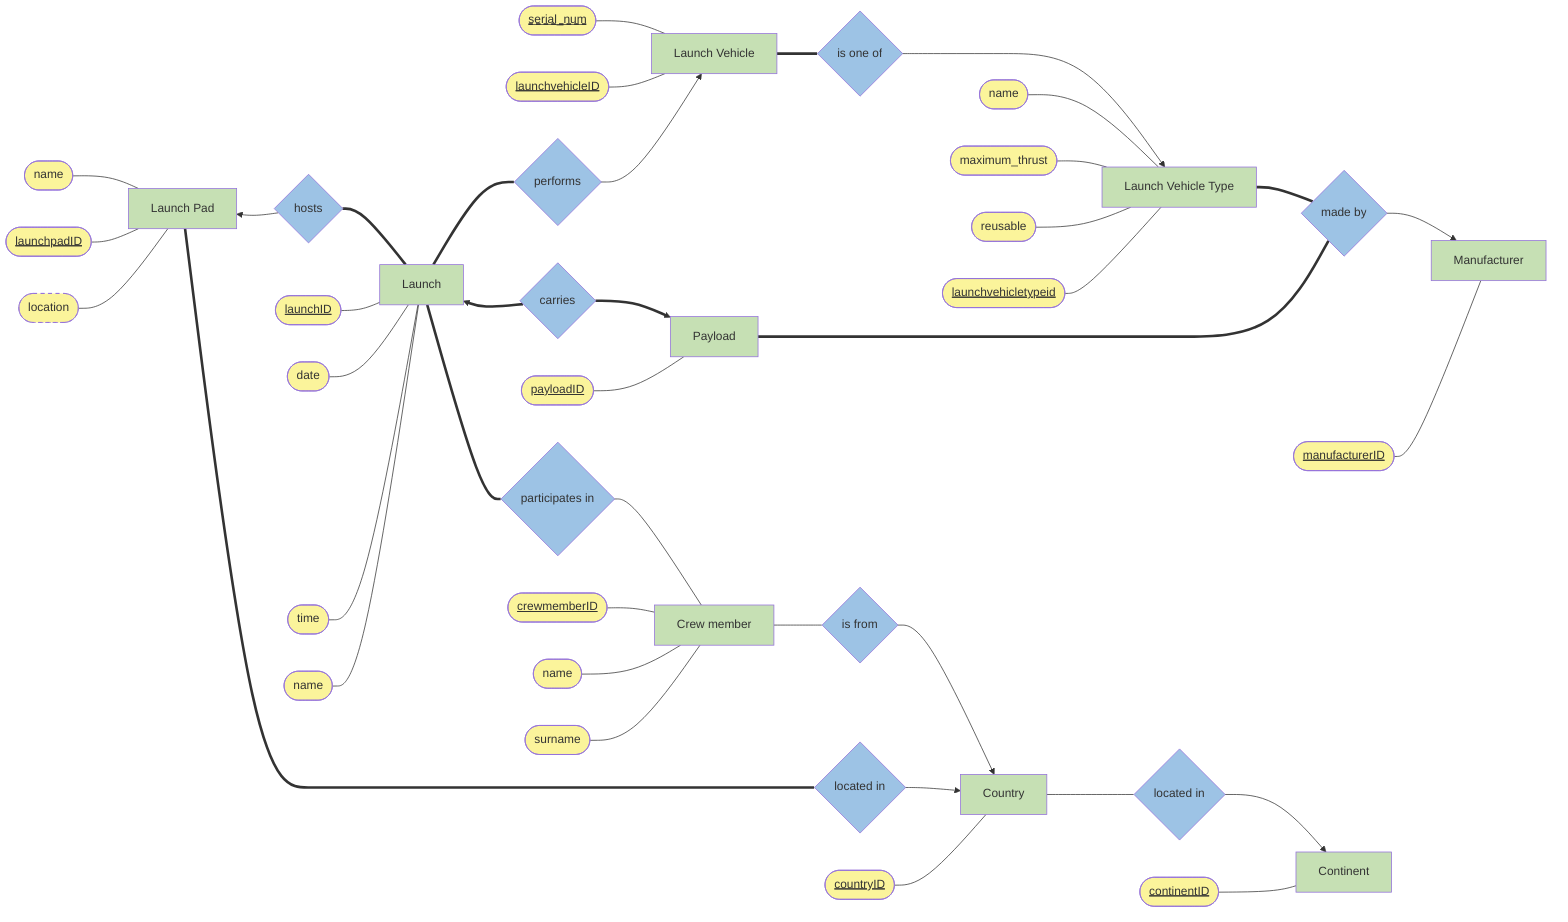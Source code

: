 graph LR
    %% ===
    %% LAUNCHPAD
    %% ---
    %% Rule: A launchpad hosts multiple launches over time, and each launch is hosted by exactly one launchpad. Therefore, Launchpads will be created in the database even before the first launch is hosted there.
    LP[Launch Pad]:::entity ~~~ H{hosts}:::weakRelation --> LP
    H ~~~ LP
    %% Rule: A launchpad is located in a country, and a country, in turn, is located on a continent.
    LP === Lli{located in}:::relation
    %% Rule: Each launchpad has a name and a location.
    lpn([name]):::attr --- LP
    lpid([launchpadID]):::pk --- LP
    lplo([location]):::attr --- LP
    style lplo stroke-dasharray: 5 5
    %% ===
    %% LAUNCH
    %% ---
    %% Rule: A launch requires a launchpad that hosts it, a launch vehicle (the rocket), and the payload.
    H === L[Launch]:::weakEntity
    L === Pa
    %% Rule: Each launch is performed by a launch vehicle. The serial number for the launch vehicle should be recorded. A launch vehicle can perform multiple launches over time.
    L === Pl{performs}:::relation
    %% Rule: For a launch, the date, time and name should be recorded as well as whether it is a crewed launch or not.
    L ~~~ Cp{carries}:::relation ==> L
    Cp ~~~ L
    lid([launchID]):::pk --- L
    ld([date]):::attr --- L
    lt([time]):::attr --- L
    ln([name]):::attr --- L

    %% ===
    %% LAUNCH VEHICLE
    %% ---
    lvsn([serial_num]):::disc --- LV
    lvid([launchvehicleID]):::pk --- LV
    Pl --> LV[Launch Vehicle]:::weakEntity
    LV === Isa{is one of}:::weakRelation

    %% ===
    %% LAUNCH VEHICLE TYPE
    %% ---
    %% Rule: A specific manufacturer makes each launch vehicle type, and a manufacturer can make many different launch vehicle types.
    LVT[Launch Vehicle Type]:::entity === Mb{made by}:::relation
    %% Rule: Each launch vehicle is of a specific launch vehicle type. The name, maximum thrust and whether it is reusable need to be recorded for the launch vehicle type.
    Isa ---> LVT
    lvtn([name]):::attr --- LVT
    lvtt([maximum_thrust]):::attr --- LVT
    lvtr([reusable]):::attr --- LVT
    lvtid([launchvehicletypeid]):::pk --- LVT
    %% ===
    %% PAYLOAD
    %% ---
    %% Rule: Each launch carries one payload, and a payload is only carried by one launch.
    %% Rule: A manufacturer also makes each payload, and a manufacturer can make many different payloads over time.
    Cp ==> P[Payload]:::entity
    P === Mb
    plid([payloadID]):::pk --- P

    %% ===
    %% Manufacturer
    %% ---
    %% Rule: A manufacturer also makes each payload, and a manufacturer can make many different payloads over time.
    %% Rule: A specific manufacturer makes each launch vehicle type, and a manufacturer can make many different launch vehicle types.
    Mb --> M[Manufacturer]:::entity
    mid([manufacturerID]):::pk --- M
    %% ===
    %% CREW
    %% ---
    %% Rule: Multiple crew members can be carried on a crewed launch, and each crew member can be carried on multiple launches over time.
    %% Rule: Each crew member has a nationality (the country they come from), and their name and surname also need to be recorded.
    %% Rule: Crew members can appear in the database before they launch for the first time
    Pa{participates in}:::relation --- C[Crew member]:::entity
    C --- If{is from}:::relation
    cid([crewmemberID]):::pk --- C
    cn([name]):::attr --- C
    cs([surname]):::attr --- C

    %% ===
    %% COUNTRY
    %% ---
    %% Rule: Each crew member has a nationality (the country they come from), and their name and surname also need to be recorded.
    If --> Cu
    %% Rule: A launchpad is located in a country, and a country, in turn, is located on a continent.
    Lli --> Cu
    Cu[Country]:::entity --- Li{located in}:::relation
    Li --> Co[Continent]:::entity
    cuid([countryID]):::pk --- Cu
    coid([continentID]):::pk --- Co
    %% ===
    %% STYLES
    %% ---
    classDef entity,weakEntity fill:#c6e0b4;
    classDef relation,weakRelation fill:#9dc3e5;
    classDef attr,subAttr,derAttr,pk,disc fill:#fbf49b;
    classDef subAttr,derAttr stroke:red;
    classDef derAttr stroke-dasharray: 10 5;
    classDef pk text-decoration: underline;
    classDef disc text-decoration: underline dashed;
    %% optional attr links
    %% FIXME: change numbers to correct links below & uncomment
    %% linkStyle 1,4,26,39,45,51,65 stroke:red, stroke-dasharray: 10 5;